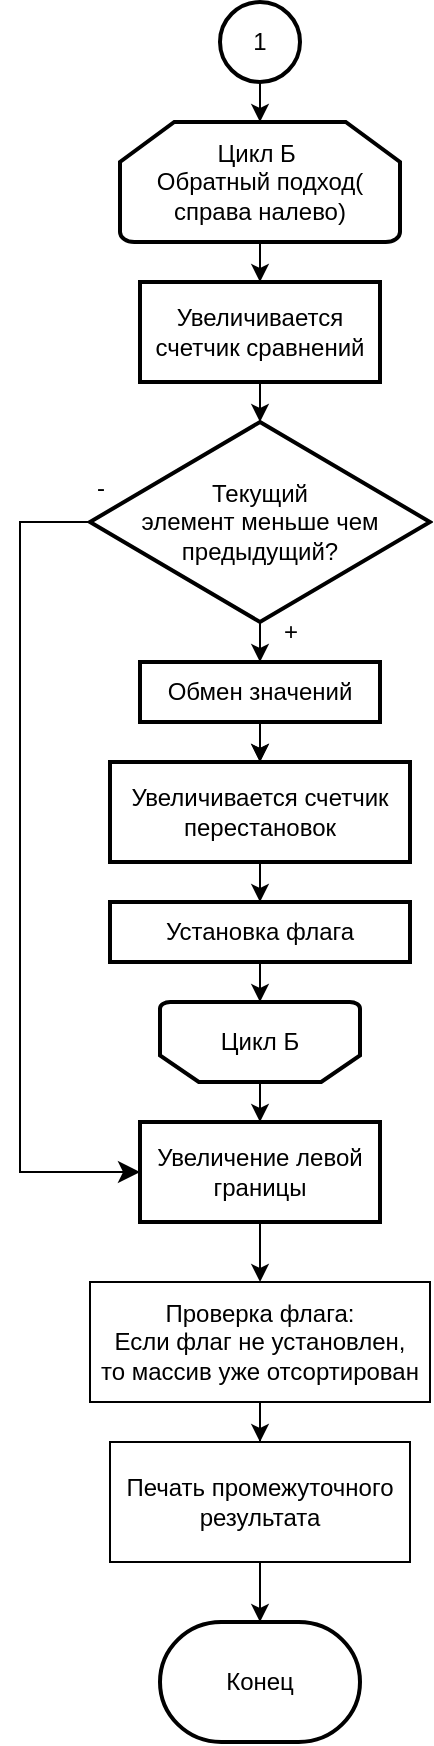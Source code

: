 <mxfile version="25.0.1">
  <diagram name="Страница — 1" id="AfD6zDwTWsjLbywxBRsc">
    <mxGraphModel dx="2187" dy="-125" grid="1" gridSize="10" guides="1" tooltips="1" connect="1" arrows="1" fold="1" page="1" pageScale="1" pageWidth="827" pageHeight="1169" math="0" shadow="0">
      <root>
        <mxCell id="0" />
        <mxCell id="1" parent="0" />
        <mxCell id="KiyyF-BbfI75pbUZRWIE-85" value="" style="edgeStyle=orthogonalEdgeStyle;rounded=0;orthogonalLoop=1;jettySize=auto;html=1;" parent="1" source="KiyyF-BbfI75pbUZRWIE-83" target="KiyyF-BbfI75pbUZRWIE-84" edge="1">
          <mxGeometry relative="1" as="geometry" />
        </mxCell>
        <mxCell id="KiyyF-BbfI75pbUZRWIE-83" value="1" style="ellipse;whiteSpace=wrap;html=1;strokeWidth=2;" parent="1" vertex="1">
          <mxGeometry x="300" y="1240" width="40" height="40" as="geometry" />
        </mxCell>
        <mxCell id="KiyyF-BbfI75pbUZRWIE-87" value="" style="edgeStyle=orthogonalEdgeStyle;rounded=0;orthogonalLoop=1;jettySize=auto;html=1;" parent="1" source="KiyyF-BbfI75pbUZRWIE-84" target="KiyyF-BbfI75pbUZRWIE-86" edge="1">
          <mxGeometry relative="1" as="geometry" />
        </mxCell>
        <mxCell id="KiyyF-BbfI75pbUZRWIE-84" value="Цикл Б&amp;nbsp;&lt;div&gt;Обратный подход( справа налево)&lt;/div&gt;" style="strokeWidth=2;html=1;shape=mxgraph.flowchart.loop_limit;whiteSpace=wrap;" parent="1" vertex="1">
          <mxGeometry x="250" y="1300" width="140" height="60" as="geometry" />
        </mxCell>
        <mxCell id="KiyyF-BbfI75pbUZRWIE-89" value="" style="edgeStyle=orthogonalEdgeStyle;rounded=0;orthogonalLoop=1;jettySize=auto;html=1;" parent="1" source="KiyyF-BbfI75pbUZRWIE-86" target="KiyyF-BbfI75pbUZRWIE-88" edge="1">
          <mxGeometry relative="1" as="geometry" />
        </mxCell>
        <mxCell id="KiyyF-BbfI75pbUZRWIE-86" value="Увеличивается счетчик сравнений" style="whiteSpace=wrap;html=1;strokeWidth=2;" parent="1" vertex="1">
          <mxGeometry x="260" y="1380" width="120" height="50" as="geometry" />
        </mxCell>
        <mxCell id="KiyyF-BbfI75pbUZRWIE-92" value="" style="edgeStyle=orthogonalEdgeStyle;rounded=0;orthogonalLoop=1;jettySize=auto;html=1;" parent="1" source="KiyyF-BbfI75pbUZRWIE-88" target="KiyyF-BbfI75pbUZRWIE-91" edge="1">
          <mxGeometry relative="1" as="geometry" />
        </mxCell>
        <mxCell id="KiyyF-BbfI75pbUZRWIE-88" value="Текущий&lt;div&gt;&amp;nbsp;элемент&lt;span style=&quot;background-color: initial;&quot;&gt;&amp;nbsp;меньше чем&amp;nbsp;&lt;/span&gt;&lt;div&gt;предыдущий?&lt;/div&gt;&lt;/div&gt;" style="strokeWidth=2;html=1;shape=mxgraph.flowchart.decision;whiteSpace=wrap;" parent="1" vertex="1">
          <mxGeometry x="235" y="1450" width="170" height="100" as="geometry" />
        </mxCell>
        <mxCell id="KiyyF-BbfI75pbUZRWIE-95" value="" style="edgeStyle=orthogonalEdgeStyle;rounded=0;orthogonalLoop=1;jettySize=auto;html=1;" parent="1" source="KiyyF-BbfI75pbUZRWIE-91" target="KiyyF-BbfI75pbUZRWIE-93" edge="1">
          <mxGeometry relative="1" as="geometry" />
        </mxCell>
        <mxCell id="KiyyF-BbfI75pbUZRWIE-90" value="+" style="text;html=1;align=center;verticalAlign=middle;resizable=0;points=[];autosize=1;strokeColor=none;fillColor=none;" parent="1" vertex="1">
          <mxGeometry x="320" y="1540" width="30" height="30" as="geometry" />
        </mxCell>
        <mxCell id="KiyyF-BbfI75pbUZRWIE-94" value="" style="edgeStyle=orthogonalEdgeStyle;rounded=0;orthogonalLoop=1;jettySize=auto;html=1;" parent="1" source="KiyyF-BbfI75pbUZRWIE-91" target="KiyyF-BbfI75pbUZRWIE-93" edge="1">
          <mxGeometry relative="1" as="geometry" />
        </mxCell>
        <mxCell id="KiyyF-BbfI75pbUZRWIE-98" value="" style="edgeStyle=orthogonalEdgeStyle;rounded=0;orthogonalLoop=1;jettySize=auto;html=1;" parent="1" source="KiyyF-BbfI75pbUZRWIE-93" target="KiyyF-BbfI75pbUZRWIE-97" edge="1">
          <mxGeometry relative="1" as="geometry" />
        </mxCell>
        <mxCell id="KiyyF-BbfI75pbUZRWIE-93" value="Увеличивается счетчик перестановок" style="whiteSpace=wrap;html=1;strokeWidth=2;" parent="1" vertex="1">
          <mxGeometry x="245" y="1620" width="150" height="50" as="geometry" />
        </mxCell>
        <mxCell id="KiyyF-BbfI75pbUZRWIE-96" value="" style="edgeStyle=orthogonalEdgeStyle;rounded=0;orthogonalLoop=1;jettySize=auto;html=1;" parent="1" source="KiyyF-BbfI75pbUZRWIE-90" target="KiyyF-BbfI75pbUZRWIE-91" edge="1">
          <mxGeometry relative="1" as="geometry">
            <mxPoint x="335" y="1570" as="sourcePoint" />
            <mxPoint x="320" y="1630" as="targetPoint" />
          </mxGeometry>
        </mxCell>
        <mxCell id="KiyyF-BbfI75pbUZRWIE-91" value="Обмен значений" style="whiteSpace=wrap;html=1;strokeWidth=2;" parent="1" vertex="1">
          <mxGeometry x="260" y="1570" width="120" height="30" as="geometry" />
        </mxCell>
        <mxCell id="KiyyF-BbfI75pbUZRWIE-100" value="" style="edgeStyle=orthogonalEdgeStyle;rounded=0;orthogonalLoop=1;jettySize=auto;html=1;" parent="1" source="KiyyF-BbfI75pbUZRWIE-97" target="KiyyF-BbfI75pbUZRWIE-99" edge="1">
          <mxGeometry relative="1" as="geometry" />
        </mxCell>
        <mxCell id="KiyyF-BbfI75pbUZRWIE-97" value="Установка флага" style="whiteSpace=wrap;html=1;strokeWidth=2;" parent="1" vertex="1">
          <mxGeometry x="245" y="1690" width="150" height="30" as="geometry" />
        </mxCell>
        <mxCell id="KiyyF-BbfI75pbUZRWIE-102" value="" style="edgeStyle=orthogonalEdgeStyle;rounded=0;orthogonalLoop=1;jettySize=auto;html=1;" parent="1" source="KiyyF-BbfI75pbUZRWIE-99" target="KiyyF-BbfI75pbUZRWIE-101" edge="1">
          <mxGeometry relative="1" as="geometry" />
        </mxCell>
        <mxCell id="KiyyF-BbfI75pbUZRWIE-99" value="Цикл Б" style="strokeWidth=2;html=1;shape=mxgraph.flowchart.loop_limit;whiteSpace=wrap;direction=west;" parent="1" vertex="1">
          <mxGeometry x="270" y="1740" width="100" height="40" as="geometry" />
        </mxCell>
        <mxCell id="KiyyF-BbfI75pbUZRWIE-107" value="" style="edgeStyle=orthogonalEdgeStyle;rounded=0;orthogonalLoop=1;jettySize=auto;html=1;" parent="1" source="KiyyF-BbfI75pbUZRWIE-101" edge="1">
          <mxGeometry relative="1" as="geometry">
            <mxPoint x="320.034" y="1880" as="targetPoint" />
          </mxGeometry>
        </mxCell>
        <mxCell id="KiyyF-BbfI75pbUZRWIE-101" value="Увеличение левой границы" style="whiteSpace=wrap;html=1;strokeWidth=2;" parent="1" vertex="1">
          <mxGeometry x="260" y="1800" width="120" height="50" as="geometry" />
        </mxCell>
        <mxCell id="KiyyF-BbfI75pbUZRWIE-103" value="" style="edgeStyle=segmentEdgeStyle;endArrow=classic;html=1;curved=0;rounded=0;endSize=8;startSize=8;exitX=0;exitY=0.5;exitDx=0;exitDy=0;exitPerimeter=0;entryX=0;entryY=0.5;entryDx=0;entryDy=0;" parent="1" source="KiyyF-BbfI75pbUZRWIE-88" target="KiyyF-BbfI75pbUZRWIE-101" edge="1">
          <mxGeometry width="50" height="50" relative="1" as="geometry">
            <mxPoint x="150" y="1550" as="sourcePoint" />
            <mxPoint x="190" y="1820" as="targetPoint" />
            <Array as="points">
              <mxPoint x="200" y="1500" />
              <mxPoint x="200" y="1825" />
            </Array>
          </mxGeometry>
        </mxCell>
        <mxCell id="KiyyF-BbfI75pbUZRWIE-109" value="-" style="text;html=1;align=center;verticalAlign=middle;resizable=0;points=[];autosize=1;strokeColor=none;fillColor=none;" parent="1" vertex="1">
          <mxGeometry x="225" y="1468" width="30" height="30" as="geometry" />
        </mxCell>
        <mxCell id="KiyyF-BbfI75pbUZRWIE-112" value="" style="edgeStyle=orthogonalEdgeStyle;rounded=0;orthogonalLoop=1;jettySize=auto;html=1;" parent="1" source="KiyyF-BbfI75pbUZRWIE-110" target="KiyyF-BbfI75pbUZRWIE-111" edge="1">
          <mxGeometry relative="1" as="geometry" />
        </mxCell>
        <mxCell id="KiyyF-BbfI75pbUZRWIE-110" value="&lt;div&gt;Проверка флага:&lt;/div&gt;Если флаг не установлен,&lt;div&gt;то массив уже отсортирован&lt;/div&gt;" style="whiteSpace=wrap;html=1;" parent="1" vertex="1">
          <mxGeometry x="235" y="1880" width="170" height="60" as="geometry" />
        </mxCell>
        <mxCell id="KiyyF-BbfI75pbUZRWIE-114" value="" style="edgeStyle=orthogonalEdgeStyle;rounded=0;orthogonalLoop=1;jettySize=auto;html=1;" parent="1" source="KiyyF-BbfI75pbUZRWIE-111" target="KiyyF-BbfI75pbUZRWIE-113" edge="1">
          <mxGeometry relative="1" as="geometry" />
        </mxCell>
        <mxCell id="KiyyF-BbfI75pbUZRWIE-111" value="Печать промежуточного результата" style="whiteSpace=wrap;html=1;" parent="1" vertex="1">
          <mxGeometry x="245" y="1960" width="150" height="60" as="geometry" />
        </mxCell>
        <mxCell id="KiyyF-BbfI75pbUZRWIE-113" value="Конец" style="strokeWidth=2;html=1;shape=mxgraph.flowchart.terminator;whiteSpace=wrap;" parent="1" vertex="1">
          <mxGeometry x="270" y="2050" width="100" height="60" as="geometry" />
        </mxCell>
      </root>
    </mxGraphModel>
  </diagram>
</mxfile>
